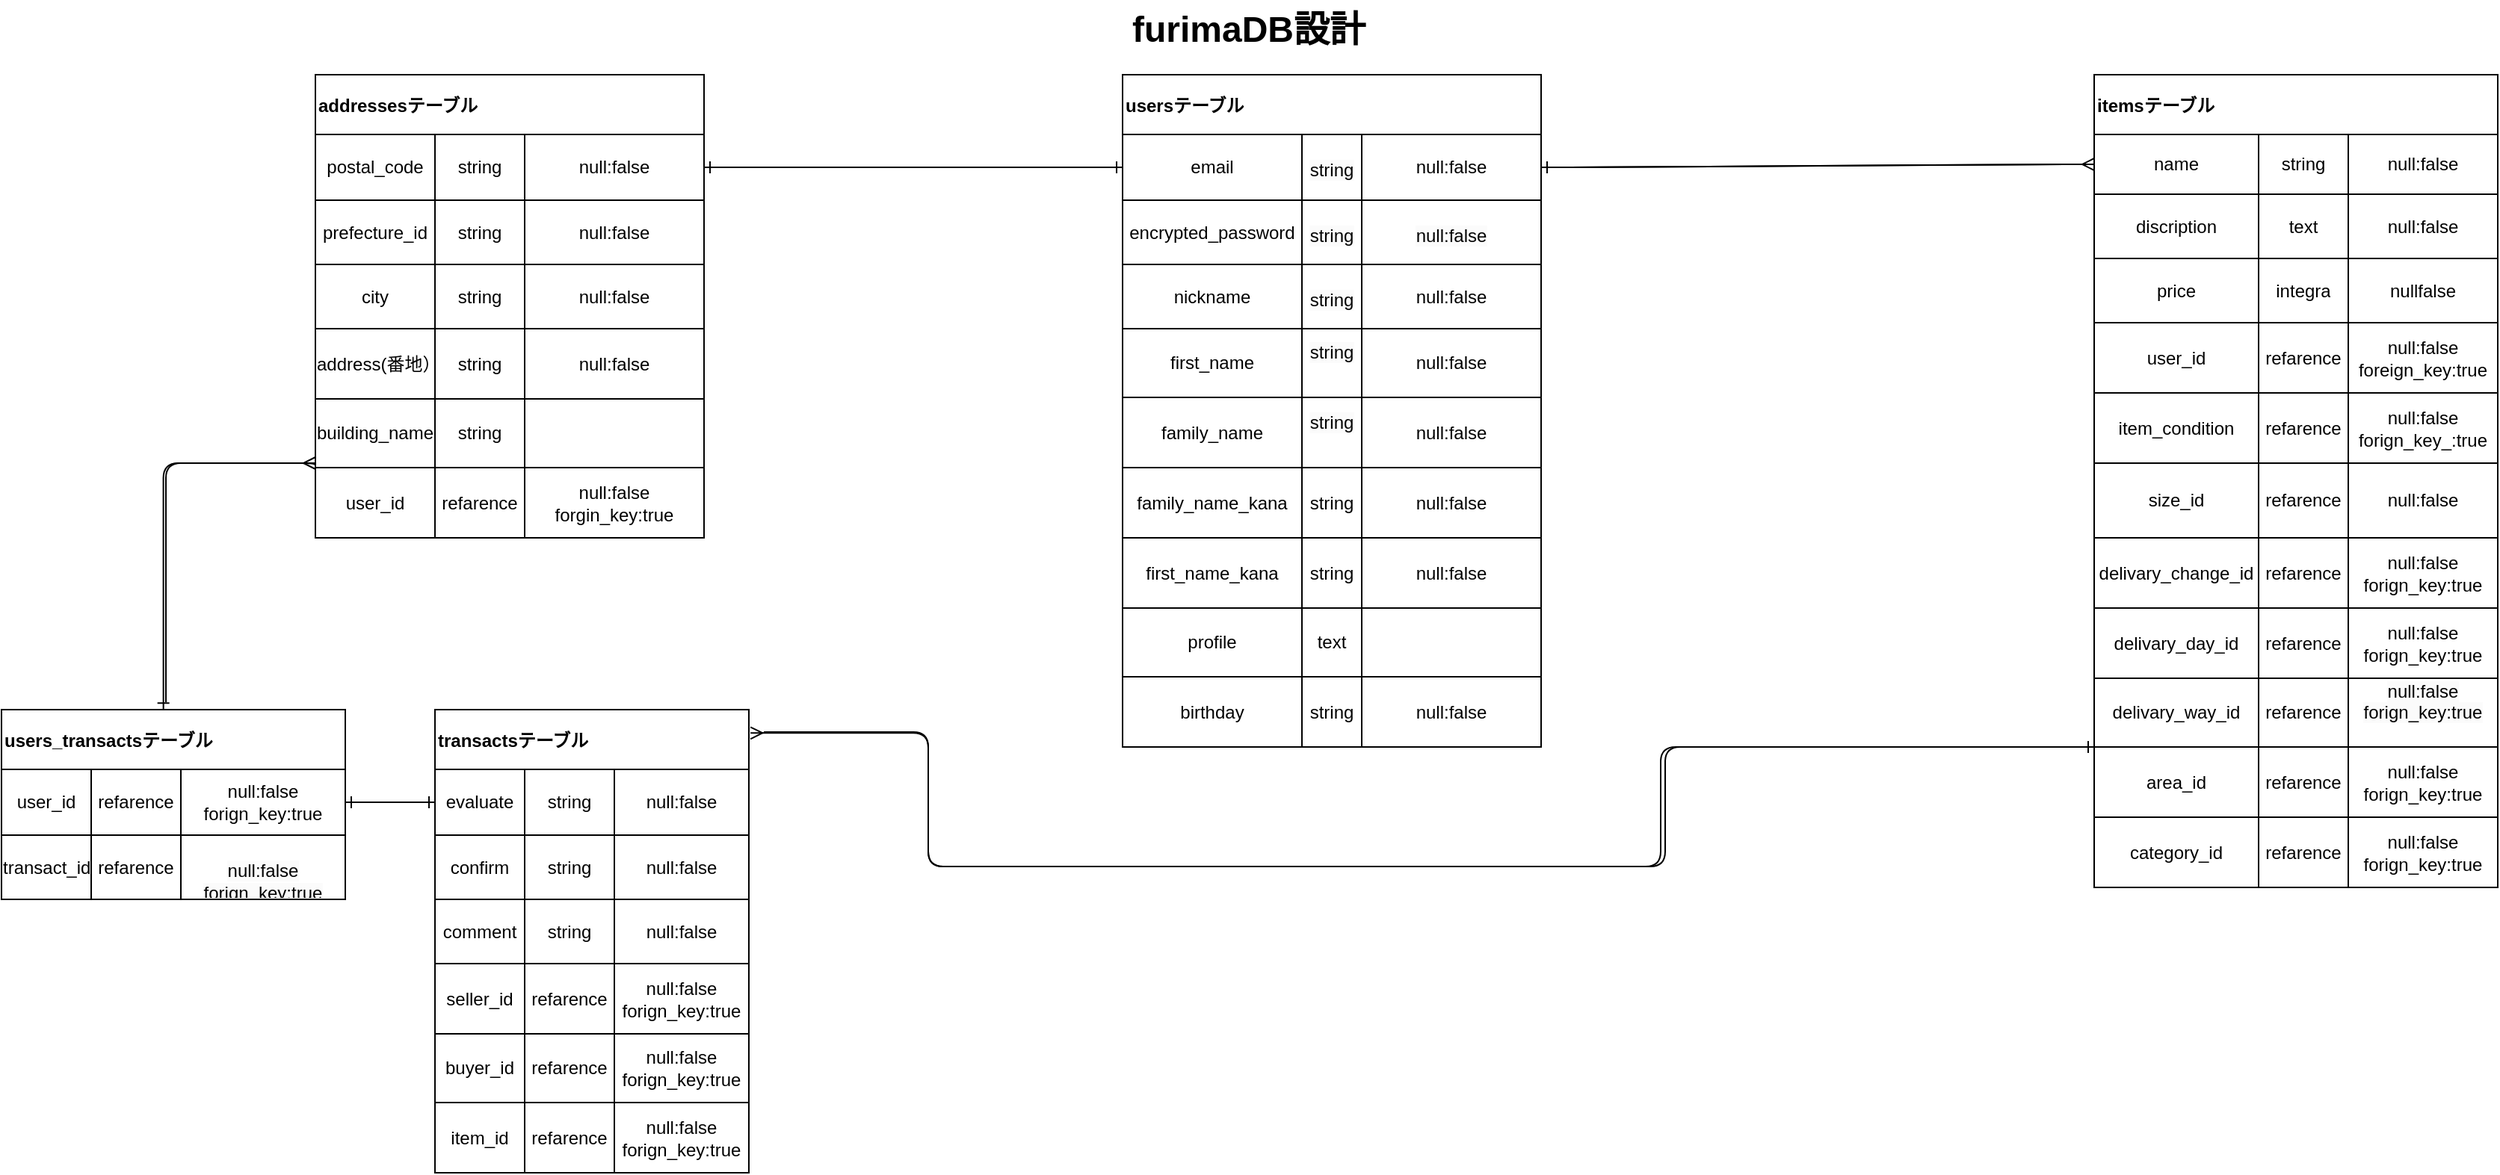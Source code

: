 <mxfile>
    <diagram id="fxU1jM9mdacjZr4v6jLx" name="ページ1">
        <mxGraphModel dx="1643" dy="443" grid="1" gridSize="10" guides="1" tooltips="1" connect="1" arrows="1" fold="1" page="1" pageScale="1" pageWidth="827" pageHeight="1169" math="0" shadow="0">
            <root>
                <mxCell id="0"/>
                <mxCell id="1" parent="0"/>
                <mxCell id="2" value="usersテーブル" style="shape=table;startSize=40;container=1;collapsible=0;childLayout=tableLayout;fontStyle=1;align=left;swimlaneFillColor=none;fontSize=12;" parent="1" vertex="1">
                    <mxGeometry x="280" y="160" width="280" height="170" as="geometry"/>
                </mxCell>
                <mxCell id="7" value="" style="shape=tableRow;horizontal=0;startSize=0;swimlaneHead=0;swimlaneBody=0;top=0;left=0;bottom=0;right=0;collapsible=0;dropTarget=0;fillColor=none;points=[[0,0.5],[1,0.5]];portConstraint=eastwest;fontSize=12;" parent="2" vertex="1">
                    <mxGeometry y="40" width="280" height="44" as="geometry"/>
                </mxCell>
                <mxCell id="8" value="email" style="shape=partialRectangle;html=1;whiteSpace=wrap;connectable=0;fillColor=none;top=0;left=0;bottom=0;right=0;overflow=hidden;fontSize=12;" parent="7" vertex="1">
                    <mxGeometry width="120" height="44" as="geometry">
                        <mxRectangle width="120" height="44" as="alternateBounds"/>
                    </mxGeometry>
                </mxCell>
                <mxCell id="9" value="&#10;&lt;span style=&quot;color: rgb(0, 0, 0); font-family: Helvetica; font-size: 12px; font-style: normal; font-variant-ligatures: normal; font-variant-caps: normal; font-weight: 400; letter-spacing: normal; orphans: 2; text-align: center; text-indent: 0px; text-transform: none; widows: 2; word-spacing: 0px; -webkit-text-stroke-width: 0px; background-color: rgb(251, 251, 251); text-decoration-thickness: initial; text-decoration-style: initial; text-decoration-color: initial; float: none; display: inline !important;&quot;&gt;string&lt;/span&gt;&#10;&#10;" style="shape=partialRectangle;html=1;whiteSpace=wrap;connectable=0;fillColor=none;top=0;left=0;bottom=0;right=0;overflow=hidden;fontSize=12;" parent="7" vertex="1">
                    <mxGeometry x="120" width="40" height="44" as="geometry">
                        <mxRectangle width="40" height="44" as="alternateBounds"/>
                    </mxGeometry>
                </mxCell>
                <mxCell id="10" value="null:false" style="shape=partialRectangle;html=1;whiteSpace=wrap;connectable=0;fillColor=none;top=0;left=0;bottom=0;right=0;overflow=hidden;fontSize=12;" parent="7" vertex="1">
                    <mxGeometry x="160" width="120" height="44" as="geometry">
                        <mxRectangle width="120" height="44" as="alternateBounds"/>
                    </mxGeometry>
                </mxCell>
                <mxCell id="11" value="" style="shape=tableRow;horizontal=0;startSize=0;swimlaneHead=0;swimlaneBody=0;top=0;left=0;bottom=0;right=0;collapsible=0;dropTarget=0;fillColor=none;points=[[0,0.5],[1,0.5]];portConstraint=eastwest;fontSize=12;" parent="2" vertex="1">
                    <mxGeometry y="84" width="280" height="43" as="geometry"/>
                </mxCell>
                <mxCell id="12" value="encrypted_password" style="shape=partialRectangle;html=1;whiteSpace=wrap;connectable=0;fillColor=none;top=0;left=0;bottom=0;right=0;overflow=hidden;fontSize=12;" parent="11" vertex="1">
                    <mxGeometry width="120" height="43" as="geometry">
                        <mxRectangle width="120" height="43" as="alternateBounds"/>
                    </mxGeometry>
                </mxCell>
                <mxCell id="13" value="&#10;&lt;span style=&quot;color: rgb(0, 0, 0); font-family: Helvetica; font-size: 12px; font-style: normal; font-variant-ligatures: normal; font-variant-caps: normal; font-weight: 400; letter-spacing: normal; orphans: 2; text-align: center; text-indent: 0px; text-transform: none; widows: 2; word-spacing: 0px; -webkit-text-stroke-width: 0px; background-color: rgb(251, 251, 251); text-decoration-thickness: initial; text-decoration-style: initial; text-decoration-color: initial; float: none; display: inline !important;&quot;&gt;string&lt;/span&gt;&#10;&#10;" style="shape=partialRectangle;html=1;whiteSpace=wrap;connectable=0;fillColor=none;top=0;left=0;bottom=0;right=0;overflow=hidden;fontSize=12;" parent="11" vertex="1">
                    <mxGeometry x="120" width="40" height="43" as="geometry">
                        <mxRectangle width="40" height="43" as="alternateBounds"/>
                    </mxGeometry>
                </mxCell>
                <mxCell id="14" value="&#10;&lt;span style=&quot;color: rgb(0, 0, 0); font-family: Helvetica; font-size: 12px; font-style: normal; font-variant-ligatures: normal; font-variant-caps: normal; font-weight: 400; letter-spacing: normal; orphans: 2; text-align: center; text-indent: 0px; text-transform: none; widows: 2; word-spacing: 0px; -webkit-text-stroke-width: 0px; background-color: rgb(251, 251, 251); text-decoration-thickness: initial; text-decoration-style: initial; text-decoration-color: initial; float: none; display: inline !important;&quot;&gt;null:false&lt;/span&gt;&#10;&#10;" style="shape=partialRectangle;html=1;whiteSpace=wrap;connectable=0;fillColor=none;top=0;left=0;bottom=0;right=0;overflow=hidden;fontSize=12;" parent="11" vertex="1">
                    <mxGeometry x="160" width="120" height="43" as="geometry">
                        <mxRectangle width="120" height="43" as="alternateBounds"/>
                    </mxGeometry>
                </mxCell>
                <mxCell id="3" value="" style="shape=tableRow;horizontal=0;startSize=0;swimlaneHead=0;swimlaneBody=0;top=0;left=0;bottom=0;right=0;collapsible=0;dropTarget=0;fillColor=none;points=[[0,0.5],[1,0.5]];portConstraint=eastwest;fontSize=12;" parent="2" vertex="1">
                    <mxGeometry y="127" width="280" height="43" as="geometry"/>
                </mxCell>
                <mxCell id="4" value="nickname" style="shape=partialRectangle;html=1;whiteSpace=wrap;connectable=0;fillColor=none;top=0;left=0;bottom=0;right=0;overflow=hidden;fontSize=12;" parent="3" vertex="1">
                    <mxGeometry width="120" height="43" as="geometry">
                        <mxRectangle width="120" height="43" as="alternateBounds"/>
                    </mxGeometry>
                </mxCell>
                <mxCell id="5" value="&#10;&lt;span style=&quot;color: rgb(0, 0, 0); font-family: Helvetica; font-size: 12px; font-style: normal; font-variant-ligatures: normal; font-variant-caps: normal; font-weight: 400; letter-spacing: normal; orphans: 2; text-align: center; text-indent: 0px; text-transform: none; widows: 2; word-spacing: 0px; -webkit-text-stroke-width: 0px; background-color: rgb(251, 251, 251); text-decoration-thickness: initial; text-decoration-style: initial; text-decoration-color: initial; float: none; display: inline !important;&quot;&gt;string&lt;/span&gt;&#10;&#10;" style="shape=partialRectangle;html=1;whiteSpace=wrap;connectable=0;fillColor=none;top=0;left=0;bottom=0;right=0;overflow=hidden;fontSize=12;" parent="3" vertex="1">
                    <mxGeometry x="120" width="40" height="43" as="geometry">
                        <mxRectangle width="40" height="43" as="alternateBounds"/>
                    </mxGeometry>
                </mxCell>
                <mxCell id="6" value="null:false" style="shape=partialRectangle;html=1;whiteSpace=wrap;connectable=0;fillColor=none;top=0;left=0;bottom=0;right=0;overflow=hidden;fontSize=12;" parent="3" vertex="1">
                    <mxGeometry x="160" width="120" height="43" as="geometry">
                        <mxRectangle width="120" height="43" as="alternateBounds"/>
                    </mxGeometry>
                </mxCell>
                <mxCell id="17" value="furimaDB設計" style="text;strokeColor=none;fillColor=none;html=1;fontSize=24;fontStyle=1;verticalAlign=middle;align=center;" parent="1" vertex="1">
                    <mxGeometry x="314" y="110" width="100" height="40" as="geometry"/>
                </mxCell>
                <mxCell id="94" value="" style="childLayout=tableLayout;recursiveResize=0;shadow=0;fillColor=none;sketch=0;strokeColor=default;strokeWidth=1;fontSize=12;" parent="1" vertex="1">
                    <mxGeometry x="280" y="330" width="280" height="93" as="geometry"/>
                </mxCell>
                <mxCell id="99" style="shape=tableRow;horizontal=0;startSize=0;swimlaneHead=0;swimlaneBody=0;top=0;left=0;bottom=0;right=0;dropTarget=0;collapsible=0;recursiveResize=0;expand=0;fontStyle=0;fillColor=none;strokeColor=inherit;sketch=0;strokeWidth=1;fontSize=12;" parent="94" vertex="1">
                    <mxGeometry width="280" height="46" as="geometry"/>
                </mxCell>
                <mxCell id="100" value="first_name" style="connectable=0;recursiveResize=0;strokeColor=inherit;fillColor=none;align=center;whiteSpace=wrap;html=1;sketch=0;strokeWidth=1;fontSize=12;" parent="99" vertex="1">
                    <mxGeometry width="120" height="46" as="geometry">
                        <mxRectangle width="120" height="46" as="alternateBounds"/>
                    </mxGeometry>
                </mxCell>
                <mxCell id="101" value="&#10;&lt;span style=&quot;color: rgb(0, 0, 0); font-family: Helvetica; font-size: 12px; font-style: normal; font-variant-ligatures: normal; font-variant-caps: normal; font-weight: 400; letter-spacing: normal; orphans: 2; text-align: center; text-indent: 0px; text-transform: none; widows: 2; word-spacing: 0px; -webkit-text-stroke-width: 0px; background-color: rgb(251, 251, 251); text-decoration-thickness: initial; text-decoration-style: initial; text-decoration-color: initial; float: none; display: inline !important;&quot;&gt;string&lt;/span&gt;&#10;&#10;" style="connectable=0;recursiveResize=0;strokeColor=inherit;fillColor=none;align=center;whiteSpace=wrap;html=1;sketch=0;strokeWidth=1;fontSize=12;" parent="99" vertex="1">
                    <mxGeometry x="120" width="40" height="46" as="geometry">
                        <mxRectangle width="40" height="46" as="alternateBounds"/>
                    </mxGeometry>
                </mxCell>
                <mxCell id="102" value="null:false" style="connectable=0;recursiveResize=0;strokeColor=inherit;fillColor=none;align=center;whiteSpace=wrap;html=1;sketch=0;strokeWidth=1;fontSize=12;" parent="99" vertex="1">
                    <mxGeometry x="160" width="120" height="46" as="geometry">
                        <mxRectangle width="120" height="46" as="alternateBounds"/>
                    </mxGeometry>
                </mxCell>
                <mxCell id="103" style="shape=tableRow;horizontal=0;startSize=0;swimlaneHead=0;swimlaneBody=0;top=0;left=0;bottom=0;right=0;dropTarget=0;collapsible=0;recursiveResize=0;expand=0;fontStyle=0;fillColor=none;strokeColor=inherit;sketch=0;strokeWidth=1;fontSize=12;" parent="94" vertex="1">
                    <mxGeometry y="46" width="280" height="47" as="geometry"/>
                </mxCell>
                <mxCell id="104" value="family_name" style="connectable=0;recursiveResize=0;strokeColor=inherit;fillColor=none;align=center;whiteSpace=wrap;html=1;sketch=0;strokeWidth=1;fontSize=12;" parent="103" vertex="1">
                    <mxGeometry width="120" height="47" as="geometry">
                        <mxRectangle width="120" height="47" as="alternateBounds"/>
                    </mxGeometry>
                </mxCell>
                <mxCell id="105" value="&#10;&lt;span style=&quot;color: rgb(0, 0, 0); font-family: Helvetica; font-size: 12px; font-style: normal; font-variant-ligatures: normal; font-variant-caps: normal; font-weight: 400; letter-spacing: normal; orphans: 2; text-align: center; text-indent: 0px; text-transform: none; widows: 2; word-spacing: 0px; -webkit-text-stroke-width: 0px; background-color: rgb(251, 251, 251); text-decoration-thickness: initial; text-decoration-style: initial; text-decoration-color: initial; float: none; display: inline !important;&quot;&gt;string&lt;/span&gt;&#10;&#10;" style="connectable=0;recursiveResize=0;strokeColor=inherit;fillColor=none;align=center;whiteSpace=wrap;html=1;sketch=0;strokeWidth=1;fontSize=12;" parent="103" vertex="1">
                    <mxGeometry x="120" width="40" height="47" as="geometry">
                        <mxRectangle width="40" height="47" as="alternateBounds"/>
                    </mxGeometry>
                </mxCell>
                <mxCell id="106" value="null:false" style="connectable=0;recursiveResize=0;strokeColor=inherit;fillColor=none;align=center;whiteSpace=wrap;html=1;sketch=0;strokeWidth=1;fontSize=12;" parent="103" vertex="1">
                    <mxGeometry x="160" width="120" height="47" as="geometry">
                        <mxRectangle width="120" height="47" as="alternateBounds"/>
                    </mxGeometry>
                </mxCell>
                <mxCell id="220" value="itemsテーブル" style="shape=table;startSize=40;container=1;collapsible=0;childLayout=tableLayout;fontStyle=1;align=left;swimlaneFillColor=none;" parent="1" vertex="1">
                    <mxGeometry x="930" y="160" width="270" height="213" as="geometry"/>
                </mxCell>
                <mxCell id="221" value="" style="shape=tableRow;horizontal=0;startSize=0;swimlaneHead=0;swimlaneBody=0;top=0;left=0;bottom=0;right=0;collapsible=0;dropTarget=0;fillColor=none;points=[[0,0.5],[1,0.5]];portConstraint=eastwest;" parent="220" vertex="1">
                    <mxGeometry y="40" width="270" height="40" as="geometry"/>
                </mxCell>
                <mxCell id="222" value="name" style="shape=partialRectangle;html=1;whiteSpace=wrap;connectable=0;fillColor=none;top=0;left=0;bottom=0;right=0;overflow=hidden;" parent="221" vertex="1">
                    <mxGeometry width="110" height="40" as="geometry">
                        <mxRectangle width="110" height="40" as="alternateBounds"/>
                    </mxGeometry>
                </mxCell>
                <mxCell id="223" value="string" style="shape=partialRectangle;html=1;whiteSpace=wrap;connectable=0;fillColor=none;top=0;left=0;bottom=0;right=0;overflow=hidden;" parent="221" vertex="1">
                    <mxGeometry x="110" width="60" height="40" as="geometry">
                        <mxRectangle width="60" height="40" as="alternateBounds"/>
                    </mxGeometry>
                </mxCell>
                <mxCell id="224" value="null:false" style="shape=partialRectangle;html=1;whiteSpace=wrap;connectable=0;fillColor=none;top=0;left=0;bottom=0;right=0;overflow=hidden;" parent="221" vertex="1">
                    <mxGeometry x="170" width="100" height="40" as="geometry">
                        <mxRectangle width="100" height="40" as="alternateBounds"/>
                    </mxGeometry>
                </mxCell>
                <mxCell id="225" value="" style="shape=tableRow;horizontal=0;startSize=0;swimlaneHead=0;swimlaneBody=0;top=0;left=0;bottom=0;right=0;collapsible=0;dropTarget=0;fillColor=none;points=[[0,0.5],[1,0.5]];portConstraint=eastwest;" parent="220" vertex="1">
                    <mxGeometry y="80" width="270" height="43" as="geometry"/>
                </mxCell>
                <mxCell id="226" value="discription" style="shape=partialRectangle;html=1;whiteSpace=wrap;connectable=0;fillColor=none;top=0;left=0;bottom=0;right=0;overflow=hidden;" parent="225" vertex="1">
                    <mxGeometry width="110" height="43" as="geometry">
                        <mxRectangle width="110" height="43" as="alternateBounds"/>
                    </mxGeometry>
                </mxCell>
                <mxCell id="227" value="text" style="shape=partialRectangle;html=1;whiteSpace=wrap;connectable=0;fillColor=none;top=0;left=0;bottom=0;right=0;overflow=hidden;" parent="225" vertex="1">
                    <mxGeometry x="110" width="60" height="43" as="geometry">
                        <mxRectangle width="60" height="43" as="alternateBounds"/>
                    </mxGeometry>
                </mxCell>
                <mxCell id="228" value="null:false" style="shape=partialRectangle;html=1;whiteSpace=wrap;connectable=0;fillColor=none;top=0;left=0;bottom=0;right=0;overflow=hidden;" parent="225" vertex="1">
                    <mxGeometry x="170" width="100" height="43" as="geometry">
                        <mxRectangle width="100" height="43" as="alternateBounds"/>
                    </mxGeometry>
                </mxCell>
                <mxCell id="229" value="" style="shape=tableRow;horizontal=0;startSize=0;swimlaneHead=0;swimlaneBody=0;top=0;left=0;bottom=0;right=0;collapsible=0;dropTarget=0;fillColor=none;points=[[0,0.5],[1,0.5]];portConstraint=eastwest;" parent="220" vertex="1">
                    <mxGeometry y="123" width="270" height="43" as="geometry"/>
                </mxCell>
                <mxCell id="230" value="price" style="shape=partialRectangle;html=1;whiteSpace=wrap;connectable=0;fillColor=none;top=0;left=0;bottom=0;right=0;overflow=hidden;" parent="229" vertex="1">
                    <mxGeometry width="110" height="43" as="geometry">
                        <mxRectangle width="110" height="43" as="alternateBounds"/>
                    </mxGeometry>
                </mxCell>
                <mxCell id="231" value="integra" style="shape=partialRectangle;html=1;whiteSpace=wrap;connectable=0;fillColor=none;top=0;left=0;bottom=0;right=0;overflow=hidden;" parent="229" vertex="1">
                    <mxGeometry x="110" width="60" height="43" as="geometry">
                        <mxRectangle width="60" height="43" as="alternateBounds"/>
                    </mxGeometry>
                </mxCell>
                <mxCell id="232" value="nullfalse" style="shape=partialRectangle;html=1;whiteSpace=wrap;connectable=0;fillColor=none;top=0;left=0;bottom=0;right=0;overflow=hidden;" parent="229" vertex="1">
                    <mxGeometry x="170" width="100" height="43" as="geometry">
                        <mxRectangle width="100" height="43" as="alternateBounds"/>
                    </mxGeometry>
                </mxCell>
                <mxCell id="241" value="" style="shape=tableRow;horizontal=0;startSize=0;swimlaneHead=0;swimlaneBody=0;top=0;left=0;bottom=0;right=0;dropTarget=0;collapsible=0;recursiveResize=0;expand=0;fontStyle=0;fillColor=none;strokeColor=inherit;sketch=0;strokeWidth=1;" parent="220" vertex="1">
                    <mxGeometry y="166" width="270" height="47" as="geometry"/>
                </mxCell>
                <mxCell id="242" value="user_id" style="connectable=0;recursiveResize=0;strokeColor=inherit;fillColor=none;align=center;whiteSpace=wrap;html=1;sketch=0;strokeWidth=1;" parent="241" vertex="1">
                    <mxGeometry width="110" height="47" as="geometry">
                        <mxRectangle width="110" height="47" as="alternateBounds"/>
                    </mxGeometry>
                </mxCell>
                <mxCell id="243" value="refarence" style="connectable=0;recursiveResize=0;strokeColor=inherit;fillColor=none;align=center;whiteSpace=wrap;html=1;sketch=0;strokeWidth=1;" parent="241" vertex="1">
                    <mxGeometry x="110" width="60" height="47" as="geometry">
                        <mxRectangle width="60" height="47" as="alternateBounds"/>
                    </mxGeometry>
                </mxCell>
                <mxCell id="244" value="null:false&lt;br&gt;foreign_key:true" style="connectable=0;recursiveResize=0;strokeColor=inherit;fillColor=none;align=center;whiteSpace=wrap;html=1;sketch=0;strokeWidth=1;" parent="241" vertex="1">
                    <mxGeometry x="170" width="100" height="47" as="geometry">
                        <mxRectangle width="100" height="47" as="alternateBounds"/>
                    </mxGeometry>
                </mxCell>
                <mxCell id="246" value="addressesテーブル" style="shape=table;startSize=40;container=1;collapsible=0;childLayout=tableLayout;fontStyle=1;align=left;swimlaneFillColor=none;" parent="1" vertex="1">
                    <mxGeometry x="-260" y="160" width="260" height="170" as="geometry"/>
                </mxCell>
                <mxCell id="247" value="" style="shape=tableRow;horizontal=0;startSize=0;swimlaneHead=0;swimlaneBody=0;top=0;left=0;bottom=0;right=0;collapsible=0;dropTarget=0;fillColor=none;points=[[0,0.5],[1,0.5]];portConstraint=eastwest;" parent="246" vertex="1">
                    <mxGeometry y="40" width="260" height="44" as="geometry"/>
                </mxCell>
                <mxCell id="248" value="postal_code" style="shape=partialRectangle;html=1;whiteSpace=wrap;connectable=0;fillColor=none;top=0;left=0;bottom=0;right=0;overflow=hidden;" parent="247" vertex="1">
                    <mxGeometry width="80" height="44" as="geometry">
                        <mxRectangle width="80" height="44" as="alternateBounds"/>
                    </mxGeometry>
                </mxCell>
                <mxCell id="249" value="string" style="shape=partialRectangle;html=1;whiteSpace=wrap;connectable=0;fillColor=none;top=0;left=0;bottom=0;right=0;overflow=hidden;" parent="247" vertex="1">
                    <mxGeometry x="80" width="60" height="44" as="geometry">
                        <mxRectangle width="60" height="44" as="alternateBounds"/>
                    </mxGeometry>
                </mxCell>
                <mxCell id="250" value="null:false" style="shape=partialRectangle;html=1;whiteSpace=wrap;connectable=0;fillColor=none;top=0;left=0;bottom=0;right=0;overflow=hidden;" parent="247" vertex="1">
                    <mxGeometry x="140" width="120" height="44" as="geometry">
                        <mxRectangle width="120" height="44" as="alternateBounds"/>
                    </mxGeometry>
                </mxCell>
                <mxCell id="251" value="" style="shape=tableRow;horizontal=0;startSize=0;swimlaneHead=0;swimlaneBody=0;top=0;left=0;bottom=0;right=0;collapsible=0;dropTarget=0;fillColor=none;points=[[0,0.5],[1,0.5]];portConstraint=eastwest;" parent="246" vertex="1">
                    <mxGeometry y="84" width="260" height="43" as="geometry"/>
                </mxCell>
                <mxCell id="252" value="prefecture_id" style="shape=partialRectangle;html=1;whiteSpace=wrap;connectable=0;fillColor=none;top=0;left=0;bottom=0;right=0;overflow=hidden;" parent="251" vertex="1">
                    <mxGeometry width="80" height="43" as="geometry">
                        <mxRectangle width="80" height="43" as="alternateBounds"/>
                    </mxGeometry>
                </mxCell>
                <mxCell id="253" value="string" style="shape=partialRectangle;html=1;whiteSpace=wrap;connectable=0;fillColor=none;top=0;left=0;bottom=0;right=0;overflow=hidden;" parent="251" vertex="1">
                    <mxGeometry x="80" width="60" height="43" as="geometry">
                        <mxRectangle width="60" height="43" as="alternateBounds"/>
                    </mxGeometry>
                </mxCell>
                <mxCell id="254" value="null:false" style="shape=partialRectangle;html=1;whiteSpace=wrap;connectable=0;fillColor=none;top=0;left=0;bottom=0;right=0;overflow=hidden;" parent="251" vertex="1">
                    <mxGeometry x="140" width="120" height="43" as="geometry">
                        <mxRectangle width="120" height="43" as="alternateBounds"/>
                    </mxGeometry>
                </mxCell>
                <mxCell id="255" value="" style="shape=tableRow;horizontal=0;startSize=0;swimlaneHead=0;swimlaneBody=0;top=0;left=0;bottom=0;right=0;collapsible=0;dropTarget=0;fillColor=none;points=[[0,0.5],[1,0.5]];portConstraint=eastwest;" parent="246" vertex="1">
                    <mxGeometry y="127" width="260" height="43" as="geometry"/>
                </mxCell>
                <mxCell id="256" value="city" style="shape=partialRectangle;html=1;whiteSpace=wrap;connectable=0;fillColor=none;top=0;left=0;bottom=0;right=0;overflow=hidden;" parent="255" vertex="1">
                    <mxGeometry width="80" height="43" as="geometry">
                        <mxRectangle width="80" height="43" as="alternateBounds"/>
                    </mxGeometry>
                </mxCell>
                <mxCell id="257" value="string" style="shape=partialRectangle;html=1;whiteSpace=wrap;connectable=0;fillColor=none;top=0;left=0;bottom=0;right=0;overflow=hidden;" parent="255" vertex="1">
                    <mxGeometry x="80" width="60" height="43" as="geometry">
                        <mxRectangle width="60" height="43" as="alternateBounds"/>
                    </mxGeometry>
                </mxCell>
                <mxCell id="258" value="null:false" style="shape=partialRectangle;html=1;whiteSpace=wrap;connectable=0;fillColor=none;top=0;left=0;bottom=0;right=0;overflow=hidden;" parent="255" vertex="1">
                    <mxGeometry x="140" width="120" height="43" as="geometry">
                        <mxRectangle width="120" height="43" as="alternateBounds"/>
                    </mxGeometry>
                </mxCell>
                <mxCell id="259" value="" style="childLayout=tableLayout;recursiveResize=0;shadow=0;fillColor=none;sketch=0;strokeColor=default;strokeWidth=1;" parent="1" vertex="1">
                    <mxGeometry x="-260" y="330" width="260" height="140" as="geometry"/>
                </mxCell>
                <mxCell id="260" value="" style="shape=tableRow;horizontal=0;startSize=0;swimlaneHead=0;swimlaneBody=0;top=0;left=0;bottom=0;right=0;dropTarget=0;collapsible=0;recursiveResize=0;expand=0;fontStyle=0;fillColor=none;strokeColor=inherit;sketch=0;strokeWidth=1;" parent="259" vertex="1">
                    <mxGeometry width="260" height="47" as="geometry"/>
                </mxCell>
                <mxCell id="261" value="address(番地）" style="connectable=0;recursiveResize=0;strokeColor=inherit;fillColor=none;align=center;whiteSpace=wrap;html=1;sketch=0;strokeWidth=1;" parent="260" vertex="1">
                    <mxGeometry width="80" height="47" as="geometry">
                        <mxRectangle width="80" height="47" as="alternateBounds"/>
                    </mxGeometry>
                </mxCell>
                <mxCell id="262" value="string" style="connectable=0;recursiveResize=0;strokeColor=inherit;fillColor=none;align=center;whiteSpace=wrap;html=1;sketch=0;strokeWidth=1;" parent="260" vertex="1">
                    <mxGeometry x="80" width="60" height="47" as="geometry">
                        <mxRectangle width="60" height="47" as="alternateBounds"/>
                    </mxGeometry>
                </mxCell>
                <mxCell id="263" value="null:false" style="connectable=0;recursiveResize=0;strokeColor=inherit;fillColor=none;align=center;whiteSpace=wrap;html=1;sketch=0;strokeWidth=1;" parent="260" vertex="1">
                    <mxGeometry x="140" width="120" height="47" as="geometry">
                        <mxRectangle width="120" height="47" as="alternateBounds"/>
                    </mxGeometry>
                </mxCell>
                <mxCell id="264" style="shape=tableRow;horizontal=0;startSize=0;swimlaneHead=0;swimlaneBody=0;top=0;left=0;bottom=0;right=0;dropTarget=0;collapsible=0;recursiveResize=0;expand=0;fontStyle=0;fillColor=none;strokeColor=inherit;sketch=0;strokeWidth=1;" parent="259" vertex="1">
                    <mxGeometry y="47" width="260" height="46" as="geometry"/>
                </mxCell>
                <mxCell id="265" value="building_name" style="connectable=0;recursiveResize=0;strokeColor=inherit;fillColor=none;align=center;whiteSpace=wrap;html=1;sketch=0;strokeWidth=1;" parent="264" vertex="1">
                    <mxGeometry width="80" height="46" as="geometry">
                        <mxRectangle width="80" height="46" as="alternateBounds"/>
                    </mxGeometry>
                </mxCell>
                <mxCell id="266" value="string" style="connectable=0;recursiveResize=0;strokeColor=inherit;fillColor=none;align=center;whiteSpace=wrap;html=1;sketch=0;strokeWidth=1;" parent="264" vertex="1">
                    <mxGeometry x="80" width="60" height="46" as="geometry">
                        <mxRectangle width="60" height="46" as="alternateBounds"/>
                    </mxGeometry>
                </mxCell>
                <mxCell id="267" value="" style="connectable=0;recursiveResize=0;strokeColor=inherit;fillColor=none;align=center;whiteSpace=wrap;html=1;sketch=0;strokeWidth=1;" parent="264" vertex="1">
                    <mxGeometry x="140" width="120" height="46" as="geometry">
                        <mxRectangle width="120" height="46" as="alternateBounds"/>
                    </mxGeometry>
                </mxCell>
                <mxCell id="268" style="shape=tableRow;horizontal=0;startSize=0;swimlaneHead=0;swimlaneBody=0;top=0;left=0;bottom=0;right=0;dropTarget=0;collapsible=0;recursiveResize=0;expand=0;fontStyle=0;fillColor=none;strokeColor=inherit;sketch=0;strokeWidth=1;" parent="259" vertex="1">
                    <mxGeometry y="93" width="260" height="47" as="geometry"/>
                </mxCell>
                <mxCell id="269" value="user_id" style="connectable=0;recursiveResize=0;strokeColor=inherit;fillColor=none;align=center;whiteSpace=wrap;html=1;sketch=0;strokeWidth=1;" parent="268" vertex="1">
                    <mxGeometry width="80" height="47" as="geometry">
                        <mxRectangle width="80" height="47" as="alternateBounds"/>
                    </mxGeometry>
                </mxCell>
                <mxCell id="270" value="refarence" style="connectable=0;recursiveResize=0;strokeColor=inherit;fillColor=none;align=center;whiteSpace=wrap;html=1;sketch=0;strokeWidth=1;" parent="268" vertex="1">
                    <mxGeometry x="80" width="60" height="47" as="geometry">
                        <mxRectangle width="60" height="47" as="alternateBounds"/>
                    </mxGeometry>
                </mxCell>
                <mxCell id="271" value="null:false&lt;br&gt;forgin_key:true" style="connectable=0;recursiveResize=0;strokeColor=inherit;fillColor=none;align=center;whiteSpace=wrap;html=1;sketch=0;strokeWidth=1;" parent="268" vertex="1">
                    <mxGeometry x="140" width="120" height="47" as="geometry">
                        <mxRectangle width="120" height="47" as="alternateBounds"/>
                    </mxGeometry>
                </mxCell>
                <mxCell id="294" value="" style="edgeStyle=entityRelationEdgeStyle;fontSize=12;html=1;endArrow=ERone;endFill=1;exitX=1;exitY=0.5;exitDx=0;exitDy=0;" parent="1" source="247" target="7" edge="1">
                    <mxGeometry width="100" height="100" relative="1" as="geometry">
                        <mxPoint x="-80" y="590" as="sourcePoint"/>
                        <mxPoint x="20" y="490" as="targetPoint"/>
                    </mxGeometry>
                </mxCell>
                <mxCell id="295" value="" style="edgeStyle=entityRelationEdgeStyle;fontSize=12;html=1;endArrow=ERone;endFill=1;entryX=1;entryY=0.5;entryDx=0;entryDy=0;exitX=0;exitY=0.5;exitDx=0;exitDy=0;" parent="1" source="7" target="247" edge="1">
                    <mxGeometry width="100" height="100" relative="1" as="geometry">
                        <mxPoint x="-80" y="590" as="sourcePoint"/>
                        <mxPoint x="20" y="490" as="targetPoint"/>
                    </mxGeometry>
                </mxCell>
                <mxCell id="296" value="" style="edgeStyle=entityRelationEdgeStyle;fontSize=12;html=1;endArrow=ERone;endFill=1;entryX=1;entryY=0.5;entryDx=0;entryDy=0;exitX=0;exitY=0.5;exitDx=0;exitDy=0;" parent="1" source="221" target="7" edge="1">
                    <mxGeometry width="100" height="100" relative="1" as="geometry">
                        <mxPoint x="770" y="590" as="sourcePoint"/>
                        <mxPoint x="870" y="490" as="targetPoint"/>
                    </mxGeometry>
                </mxCell>
                <mxCell id="297" value="" style="edgeStyle=entityRelationEdgeStyle;fontSize=12;html=1;endArrow=ERmany;entryX=0;entryY=0.5;entryDx=0;entryDy=0;exitX=1;exitY=0.5;exitDx=0;exitDy=0;" parent="1" source="7" target="221" edge="1">
                    <mxGeometry width="100" height="100" relative="1" as="geometry">
                        <mxPoint x="570" y="250" as="sourcePoint"/>
                        <mxPoint x="870" y="490" as="targetPoint"/>
                    </mxGeometry>
                </mxCell>
                <mxCell id="298" style="shape=tableRow;horizontal=0;startSize=0;swimlaneHead=0;swimlaneBody=0;top=0;left=0;bottom=0;right=0;dropTarget=0;collapsible=0;recursiveResize=0;expand=0;fontStyle=0;fillColor=none;strokeColor=inherit;sketch=0;strokeWidth=1;fontSize=12;" parent="1" vertex="1">
                    <mxGeometry x="280" y="470" width="280" height="47" as="geometry"/>
                </mxCell>
                <mxCell id="302" value="transactsテーブル" style="shape=table;startSize=40;container=1;collapsible=0;childLayout=tableLayout;fontStyle=1;align=left;swimlaneFillColor=none;" vertex="1" parent="1">
                    <mxGeometry x="-180" y="585" width="210" height="170" as="geometry"/>
                </mxCell>
                <mxCell id="303" value="" style="shape=tableRow;horizontal=0;startSize=0;swimlaneHead=0;swimlaneBody=0;top=0;left=0;bottom=0;right=0;collapsible=0;dropTarget=0;fillColor=none;points=[[0,0.5],[1,0.5]];portConstraint=eastwest;" vertex="1" parent="302">
                    <mxGeometry y="40" width="210" height="44" as="geometry"/>
                </mxCell>
                <mxCell id="304" value="evaluate" style="shape=partialRectangle;html=1;whiteSpace=wrap;connectable=0;fillColor=none;top=0;left=0;bottom=0;right=0;overflow=hidden;" vertex="1" parent="303">
                    <mxGeometry width="60" height="44" as="geometry">
                        <mxRectangle width="60" height="44" as="alternateBounds"/>
                    </mxGeometry>
                </mxCell>
                <mxCell id="305" value="string" style="shape=partialRectangle;html=1;whiteSpace=wrap;connectable=0;fillColor=none;top=0;left=0;bottom=0;right=0;overflow=hidden;" vertex="1" parent="303">
                    <mxGeometry x="60" width="60" height="44" as="geometry">
                        <mxRectangle width="60" height="44" as="alternateBounds"/>
                    </mxGeometry>
                </mxCell>
                <mxCell id="306" value="null:false" style="shape=partialRectangle;html=1;whiteSpace=wrap;connectable=0;fillColor=none;top=0;left=0;bottom=0;right=0;overflow=hidden;" vertex="1" parent="303">
                    <mxGeometry x="120" width="90" height="44" as="geometry">
                        <mxRectangle width="90" height="44" as="alternateBounds"/>
                    </mxGeometry>
                </mxCell>
                <mxCell id="307" value="" style="shape=tableRow;horizontal=0;startSize=0;swimlaneHead=0;swimlaneBody=0;top=0;left=0;bottom=0;right=0;collapsible=0;dropTarget=0;fillColor=none;points=[[0,0.5],[1,0.5]];portConstraint=eastwest;" vertex="1" parent="302">
                    <mxGeometry y="84" width="210" height="43" as="geometry"/>
                </mxCell>
                <mxCell id="308" value="confirm" style="shape=partialRectangle;html=1;whiteSpace=wrap;connectable=0;fillColor=none;top=0;left=0;bottom=0;right=0;overflow=hidden;" vertex="1" parent="307">
                    <mxGeometry width="60" height="43" as="geometry">
                        <mxRectangle width="60" height="43" as="alternateBounds"/>
                    </mxGeometry>
                </mxCell>
                <mxCell id="309" value="string" style="shape=partialRectangle;html=1;whiteSpace=wrap;connectable=0;fillColor=none;top=0;left=0;bottom=0;right=0;overflow=hidden;" vertex="1" parent="307">
                    <mxGeometry x="60" width="60" height="43" as="geometry">
                        <mxRectangle width="60" height="43" as="alternateBounds"/>
                    </mxGeometry>
                </mxCell>
                <mxCell id="310" value="null:false" style="shape=partialRectangle;html=1;whiteSpace=wrap;connectable=0;fillColor=none;top=0;left=0;bottom=0;right=0;overflow=hidden;" vertex="1" parent="307">
                    <mxGeometry x="120" width="90" height="43" as="geometry">
                        <mxRectangle width="90" height="43" as="alternateBounds"/>
                    </mxGeometry>
                </mxCell>
                <mxCell id="311" value="" style="shape=tableRow;horizontal=0;startSize=0;swimlaneHead=0;swimlaneBody=0;top=0;left=0;bottom=0;right=0;collapsible=0;dropTarget=0;fillColor=none;points=[[0,0.5],[1,0.5]];portConstraint=eastwest;" vertex="1" parent="302">
                    <mxGeometry y="127" width="210" height="43" as="geometry"/>
                </mxCell>
                <mxCell id="312" value="comment" style="shape=partialRectangle;html=1;whiteSpace=wrap;connectable=0;fillColor=none;top=0;left=0;bottom=0;right=0;overflow=hidden;" vertex="1" parent="311">
                    <mxGeometry width="60" height="43" as="geometry">
                        <mxRectangle width="60" height="43" as="alternateBounds"/>
                    </mxGeometry>
                </mxCell>
                <mxCell id="313" value="string" style="shape=partialRectangle;html=1;whiteSpace=wrap;connectable=0;fillColor=none;top=0;left=0;bottom=0;right=0;overflow=hidden;" vertex="1" parent="311">
                    <mxGeometry x="60" width="60" height="43" as="geometry">
                        <mxRectangle width="60" height="43" as="alternateBounds"/>
                    </mxGeometry>
                </mxCell>
                <mxCell id="314" value="null:false" style="shape=partialRectangle;html=1;whiteSpace=wrap;connectable=0;fillColor=none;top=0;left=0;bottom=0;right=0;overflow=hidden;" vertex="1" parent="311">
                    <mxGeometry x="120" width="90" height="43" as="geometry">
                        <mxRectangle width="90" height="43" as="alternateBounds"/>
                    </mxGeometry>
                </mxCell>
                <mxCell id="315" value="" style="childLayout=tableLayout;recursiveResize=0;shadow=0;fillColor=none;sketch=0;strokeColor=default;strokeWidth=1;" vertex="1" parent="1">
                    <mxGeometry x="930" y="373" width="270" height="144" as="geometry"/>
                </mxCell>
                <mxCell id="316" value="" style="shape=tableRow;horizontal=0;startSize=0;swimlaneHead=0;swimlaneBody=0;top=0;left=0;bottom=0;right=0;dropTarget=0;collapsible=0;recursiveResize=0;expand=0;fontStyle=0;fillColor=none;strokeColor=inherit;sketch=0;strokeWidth=1;" vertex="1" parent="315">
                    <mxGeometry width="270" height="47" as="geometry"/>
                </mxCell>
                <mxCell id="317" value="item_condition" style="connectable=0;recursiveResize=0;strokeColor=inherit;fillColor=none;align=center;whiteSpace=wrap;html=1;sketch=0;strokeWidth=1;" vertex="1" parent="316">
                    <mxGeometry width="110" height="47" as="geometry">
                        <mxRectangle width="110" height="47" as="alternateBounds"/>
                    </mxGeometry>
                </mxCell>
                <mxCell id="318" value="refarence" style="connectable=0;recursiveResize=0;strokeColor=inherit;fillColor=none;align=center;whiteSpace=wrap;html=1;sketch=0;strokeWidth=1;" vertex="1" parent="316">
                    <mxGeometry x="110" width="60" height="47" as="geometry">
                        <mxRectangle width="60" height="47" as="alternateBounds"/>
                    </mxGeometry>
                </mxCell>
                <mxCell id="319" value="null:false&lt;br&gt;forign_key_:true" style="connectable=0;recursiveResize=0;strokeColor=inherit;fillColor=none;align=center;whiteSpace=wrap;html=1;sketch=0;strokeWidth=1;" vertex="1" parent="316">
                    <mxGeometry x="170" width="100" height="47" as="geometry">
                        <mxRectangle width="100" height="47" as="alternateBounds"/>
                    </mxGeometry>
                </mxCell>
                <mxCell id="320" style="shape=tableRow;horizontal=0;startSize=0;swimlaneHead=0;swimlaneBody=0;top=0;left=0;bottom=0;right=0;dropTarget=0;collapsible=0;recursiveResize=0;expand=0;fontStyle=0;fillColor=none;strokeColor=inherit;sketch=0;strokeWidth=1;" vertex="1" parent="315">
                    <mxGeometry y="47" width="270" height="50" as="geometry"/>
                </mxCell>
                <mxCell id="321" value="size_id" style="connectable=0;recursiveResize=0;strokeColor=inherit;fillColor=none;align=center;whiteSpace=wrap;html=1;sketch=0;strokeWidth=1;" vertex="1" parent="320">
                    <mxGeometry width="110" height="50" as="geometry">
                        <mxRectangle width="110" height="50" as="alternateBounds"/>
                    </mxGeometry>
                </mxCell>
                <mxCell id="322" value="refarence" style="connectable=0;recursiveResize=0;strokeColor=inherit;fillColor=none;align=center;whiteSpace=wrap;html=1;sketch=0;strokeWidth=1;" vertex="1" parent="320">
                    <mxGeometry x="110" width="60" height="50" as="geometry">
                        <mxRectangle width="60" height="50" as="alternateBounds"/>
                    </mxGeometry>
                </mxCell>
                <mxCell id="323" value="null:false" style="connectable=0;recursiveResize=0;strokeColor=inherit;fillColor=none;align=center;whiteSpace=wrap;html=1;sketch=0;strokeWidth=1;" vertex="1" parent="320">
                    <mxGeometry x="170" width="100" height="50" as="geometry">
                        <mxRectangle width="100" height="50" as="alternateBounds"/>
                    </mxGeometry>
                </mxCell>
                <mxCell id="324" style="shape=tableRow;horizontal=0;startSize=0;swimlaneHead=0;swimlaneBody=0;top=0;left=0;bottom=0;right=0;dropTarget=0;collapsible=0;recursiveResize=0;expand=0;fontStyle=0;fillColor=none;strokeColor=inherit;sketch=0;strokeWidth=1;" vertex="1" parent="315">
                    <mxGeometry y="97" width="270" height="47" as="geometry"/>
                </mxCell>
                <mxCell id="325" value="delivary_change_id" style="connectable=0;recursiveResize=0;strokeColor=inherit;fillColor=none;align=center;whiteSpace=wrap;html=1;sketch=0;strokeWidth=1;" vertex="1" parent="324">
                    <mxGeometry width="110" height="47" as="geometry">
                        <mxRectangle width="110" height="47" as="alternateBounds"/>
                    </mxGeometry>
                </mxCell>
                <mxCell id="326" value="refarence" style="connectable=0;recursiveResize=0;strokeColor=inherit;fillColor=none;align=center;whiteSpace=wrap;html=1;sketch=0;strokeWidth=1;" vertex="1" parent="324">
                    <mxGeometry x="110" width="60" height="47" as="geometry">
                        <mxRectangle width="60" height="47" as="alternateBounds"/>
                    </mxGeometry>
                </mxCell>
                <mxCell id="327" value="null:false&lt;br&gt;forign_key:true" style="connectable=0;recursiveResize=0;strokeColor=inherit;fillColor=none;align=center;whiteSpace=wrap;html=1;sketch=0;strokeWidth=1;" vertex="1" parent="324">
                    <mxGeometry x="170" width="100" height="47" as="geometry">
                        <mxRectangle width="100" height="47" as="alternateBounds"/>
                    </mxGeometry>
                </mxCell>
                <mxCell id="329" value="" style="childLayout=tableLayout;recursiveResize=0;shadow=0;fillColor=none;sketch=0;strokeColor=default;strokeWidth=1;" vertex="1" parent="1">
                    <mxGeometry x="930" y="517" width="270" height="187" as="geometry"/>
                </mxCell>
                <mxCell id="330" value="" style="shape=tableRow;horizontal=0;startSize=0;swimlaneHead=0;swimlaneBody=0;top=0;left=0;bottom=0;right=0;dropTarget=0;collapsible=0;recursiveResize=0;expand=0;fontStyle=0;fillColor=none;strokeColor=inherit;sketch=0;strokeWidth=1;" vertex="1" parent="329">
                    <mxGeometry width="270" height="47" as="geometry"/>
                </mxCell>
                <mxCell id="331" value="delivary_day_id" style="connectable=0;recursiveResize=0;strokeColor=inherit;fillColor=none;align=center;whiteSpace=wrap;html=1;sketch=0;strokeWidth=1;" vertex="1" parent="330">
                    <mxGeometry width="110" height="47" as="geometry">
                        <mxRectangle width="110" height="47" as="alternateBounds"/>
                    </mxGeometry>
                </mxCell>
                <mxCell id="332" value="refarence" style="connectable=0;recursiveResize=0;strokeColor=inherit;fillColor=none;align=center;whiteSpace=wrap;html=1;sketch=0;strokeWidth=1;" vertex="1" parent="330">
                    <mxGeometry x="110" width="60" height="47" as="geometry">
                        <mxRectangle width="60" height="47" as="alternateBounds"/>
                    </mxGeometry>
                </mxCell>
                <mxCell id="333" value="null:false&lt;br style=&quot;border-color: var(--border-color);&quot;&gt;forign_key:true" style="connectable=0;recursiveResize=0;strokeColor=inherit;fillColor=none;align=center;whiteSpace=wrap;html=1;sketch=0;strokeWidth=1;" vertex="1" parent="330">
                    <mxGeometry x="170" width="100" height="47" as="geometry">
                        <mxRectangle width="100" height="47" as="alternateBounds"/>
                    </mxGeometry>
                </mxCell>
                <mxCell id="334" style="shape=tableRow;horizontal=0;startSize=0;swimlaneHead=0;swimlaneBody=0;top=0;left=0;bottom=0;right=0;dropTarget=0;collapsible=0;recursiveResize=0;expand=0;fontStyle=0;fillColor=none;strokeColor=inherit;sketch=0;strokeWidth=1;" vertex="1" parent="329">
                    <mxGeometry y="47" width="270" height="46" as="geometry"/>
                </mxCell>
                <mxCell id="335" value="delivary_way_id" style="connectable=0;recursiveResize=0;strokeColor=inherit;fillColor=none;align=center;whiteSpace=wrap;html=1;sketch=0;strokeWidth=1;" vertex="1" parent="334">
                    <mxGeometry width="110" height="46" as="geometry">
                        <mxRectangle width="110" height="46" as="alternateBounds"/>
                    </mxGeometry>
                </mxCell>
                <mxCell id="336" value="refarence" style="connectable=0;recursiveResize=0;strokeColor=inherit;fillColor=none;align=center;whiteSpace=wrap;html=1;sketch=0;strokeWidth=1;" vertex="1" parent="334">
                    <mxGeometry x="110" width="60" height="46" as="geometry">
                        <mxRectangle width="60" height="46" as="alternateBounds"/>
                    </mxGeometry>
                </mxCell>
                <mxCell id="337" value="&#10;&lt;span style=&quot;color: rgb(0, 0, 0); font-family: Helvetica; font-size: 12px; font-style: normal; font-variant-ligatures: normal; font-variant-caps: normal; font-weight: 400; letter-spacing: normal; orphans: 2; text-align: center; text-indent: 0px; text-transform: none; widows: 2; word-spacing: 0px; -webkit-text-stroke-width: 0px; background-color: rgb(251, 251, 251); text-decoration-thickness: initial; text-decoration-style: initial; text-decoration-color: initial; float: none; display: inline !important;&quot;&gt;null:false&lt;/span&gt;&lt;br style=&quot;border-color: var(--border-color); color: rgb(0, 0, 0); font-family: Helvetica; font-size: 12px; font-style: normal; font-variant-ligatures: normal; font-variant-caps: normal; font-weight: 400; letter-spacing: normal; orphans: 2; text-align: center; text-indent: 0px; text-transform: none; widows: 2; word-spacing: 0px; -webkit-text-stroke-width: 0px; background-color: rgb(251, 251, 251); text-decoration-thickness: initial; text-decoration-style: initial; text-decoration-color: initial;&quot;&gt;&lt;span style=&quot;color: rgb(0, 0, 0); font-family: Helvetica; font-size: 12px; font-style: normal; font-variant-ligatures: normal; font-variant-caps: normal; font-weight: 400; letter-spacing: normal; orphans: 2; text-align: center; text-indent: 0px; text-transform: none; widows: 2; word-spacing: 0px; -webkit-text-stroke-width: 0px; background-color: rgb(251, 251, 251); text-decoration-thickness: initial; text-decoration-style: initial; text-decoration-color: initial; float: none; display: inline !important;&quot;&gt;forign_key:true&lt;/span&gt;&#10;&#10;" style="connectable=0;recursiveResize=0;strokeColor=inherit;fillColor=none;align=center;whiteSpace=wrap;html=1;sketch=0;strokeWidth=1;" vertex="1" parent="334">
                    <mxGeometry x="170" width="100" height="46" as="geometry">
                        <mxRectangle width="100" height="46" as="alternateBounds"/>
                    </mxGeometry>
                </mxCell>
                <mxCell id="338" style="shape=tableRow;horizontal=0;startSize=0;swimlaneHead=0;swimlaneBody=0;top=0;left=0;bottom=0;right=0;dropTarget=0;collapsible=0;recursiveResize=0;expand=0;fontStyle=0;fillColor=none;strokeColor=inherit;sketch=0;strokeWidth=1;" vertex="1" parent="329">
                    <mxGeometry y="93" width="270" height="47" as="geometry"/>
                </mxCell>
                <mxCell id="339" value="area_id" style="connectable=0;recursiveResize=0;strokeColor=inherit;fillColor=none;align=center;whiteSpace=wrap;html=1;sketch=0;strokeWidth=1;" vertex="1" parent="338">
                    <mxGeometry width="110" height="47" as="geometry">
                        <mxRectangle width="110" height="47" as="alternateBounds"/>
                    </mxGeometry>
                </mxCell>
                <mxCell id="340" value="refarence" style="connectable=0;recursiveResize=0;strokeColor=inherit;fillColor=none;align=center;whiteSpace=wrap;html=1;sketch=0;strokeWidth=1;" vertex="1" parent="338">
                    <mxGeometry x="110" width="60" height="47" as="geometry">
                        <mxRectangle width="60" height="47" as="alternateBounds"/>
                    </mxGeometry>
                </mxCell>
                <mxCell id="341" value="null:false&lt;br style=&quot;border-color: var(--border-color);&quot;&gt;forign_key:true" style="connectable=0;recursiveResize=0;strokeColor=inherit;fillColor=none;align=center;whiteSpace=wrap;html=1;sketch=0;strokeWidth=1;" vertex="1" parent="338">
                    <mxGeometry x="170" width="100" height="47" as="geometry">
                        <mxRectangle width="100" height="47" as="alternateBounds"/>
                    </mxGeometry>
                </mxCell>
                <mxCell id="350" value="" style="shape=tableRow;horizontal=0;startSize=0;swimlaneHead=0;swimlaneBody=0;top=0;left=0;bottom=0;right=0;dropTarget=0;collapsible=0;recursiveResize=0;expand=0;fontStyle=0;fillColor=none;strokeColor=inherit;sketch=0;strokeWidth=1;" vertex="1" parent="329">
                    <mxGeometry y="140" width="270" height="47" as="geometry"/>
                </mxCell>
                <mxCell id="351" value="category_id" style="connectable=0;recursiveResize=0;strokeColor=inherit;fillColor=none;align=center;whiteSpace=wrap;html=1;sketch=0;strokeWidth=1;" vertex="1" parent="350">
                    <mxGeometry width="110" height="47" as="geometry">
                        <mxRectangle width="110" height="47" as="alternateBounds"/>
                    </mxGeometry>
                </mxCell>
                <mxCell id="352" value="refarence" style="connectable=0;recursiveResize=0;strokeColor=inherit;fillColor=none;align=center;whiteSpace=wrap;html=1;sketch=0;strokeWidth=1;" vertex="1" parent="350">
                    <mxGeometry x="110" width="60" height="47" as="geometry">
                        <mxRectangle width="60" height="47" as="alternateBounds"/>
                    </mxGeometry>
                </mxCell>
                <mxCell id="353" value="null:false&lt;br style=&quot;border-color: var(--border-color);&quot;&gt;forign_key:true" style="connectable=0;recursiveResize=0;strokeColor=inherit;fillColor=none;align=center;whiteSpace=wrap;html=1;sketch=0;strokeWidth=1;" vertex="1" parent="350">
                    <mxGeometry x="170" width="100" height="47" as="geometry">
                        <mxRectangle width="100" height="47" as="alternateBounds"/>
                    </mxGeometry>
                </mxCell>
                <mxCell id="371" value="" style="childLayout=tableLayout;recursiveResize=0;shadow=0;fillColor=none;sketch=0;strokeColor=default;strokeWidth=1;" vertex="1" parent="1">
                    <mxGeometry x="280" y="470" width="280" height="140" as="geometry"/>
                </mxCell>
                <mxCell id="372" value="" style="shape=tableRow;horizontal=0;startSize=0;swimlaneHead=0;swimlaneBody=0;top=0;left=0;bottom=0;right=0;dropTarget=0;collapsible=0;recursiveResize=0;expand=0;fontStyle=0;fillColor=none;strokeColor=inherit;sketch=0;strokeWidth=1;" vertex="1" parent="371">
                    <mxGeometry width="280" height="47" as="geometry"/>
                </mxCell>
                <mxCell id="373" value="first_name_kana" style="connectable=0;recursiveResize=0;strokeColor=inherit;fillColor=none;align=center;whiteSpace=wrap;html=1;sketch=0;strokeWidth=1;" vertex="1" parent="372">
                    <mxGeometry width="120" height="47" as="geometry">
                        <mxRectangle width="120" height="47" as="alternateBounds"/>
                    </mxGeometry>
                </mxCell>
                <mxCell id="374" value="string" style="connectable=0;recursiveResize=0;strokeColor=inherit;fillColor=none;align=center;whiteSpace=wrap;html=1;sketch=0;strokeWidth=1;" vertex="1" parent="372">
                    <mxGeometry x="120" width="40" height="47" as="geometry">
                        <mxRectangle width="40" height="47" as="alternateBounds"/>
                    </mxGeometry>
                </mxCell>
                <mxCell id="375" value="null:false" style="connectable=0;recursiveResize=0;strokeColor=inherit;fillColor=none;align=center;whiteSpace=wrap;html=1;sketch=0;strokeWidth=1;" vertex="1" parent="372">
                    <mxGeometry x="160" width="120" height="47" as="geometry">
                        <mxRectangle width="120" height="47" as="alternateBounds"/>
                    </mxGeometry>
                </mxCell>
                <mxCell id="376" style="shape=tableRow;horizontal=0;startSize=0;swimlaneHead=0;swimlaneBody=0;top=0;left=0;bottom=0;right=0;dropTarget=0;collapsible=0;recursiveResize=0;expand=0;fontStyle=0;fillColor=none;strokeColor=inherit;sketch=0;strokeWidth=1;" vertex="1" parent="371">
                    <mxGeometry y="47" width="280" height="46" as="geometry"/>
                </mxCell>
                <mxCell id="377" value="profile" style="connectable=0;recursiveResize=0;strokeColor=inherit;fillColor=none;align=center;whiteSpace=wrap;html=1;sketch=0;strokeWidth=1;" vertex="1" parent="376">
                    <mxGeometry width="120" height="46" as="geometry">
                        <mxRectangle width="120" height="46" as="alternateBounds"/>
                    </mxGeometry>
                </mxCell>
                <mxCell id="378" value="text" style="connectable=0;recursiveResize=0;strokeColor=inherit;fillColor=none;align=center;whiteSpace=wrap;html=1;sketch=0;strokeWidth=1;" vertex="1" parent="376">
                    <mxGeometry x="120" width="40" height="46" as="geometry">
                        <mxRectangle width="40" height="46" as="alternateBounds"/>
                    </mxGeometry>
                </mxCell>
                <mxCell id="379" value="" style="connectable=0;recursiveResize=0;strokeColor=inherit;fillColor=none;align=center;whiteSpace=wrap;html=1;sketch=0;strokeWidth=1;" vertex="1" parent="376">
                    <mxGeometry x="160" width="120" height="46" as="geometry">
                        <mxRectangle width="120" height="46" as="alternateBounds"/>
                    </mxGeometry>
                </mxCell>
                <mxCell id="380" style="shape=tableRow;horizontal=0;startSize=0;swimlaneHead=0;swimlaneBody=0;top=0;left=0;bottom=0;right=0;dropTarget=0;collapsible=0;recursiveResize=0;expand=0;fontStyle=0;fillColor=none;strokeColor=inherit;sketch=0;strokeWidth=1;" vertex="1" parent="371">
                    <mxGeometry y="93" width="280" height="47" as="geometry"/>
                </mxCell>
                <mxCell id="381" value="birthday" style="connectable=0;recursiveResize=0;strokeColor=inherit;fillColor=none;align=center;whiteSpace=wrap;html=1;sketch=0;strokeWidth=1;" vertex="1" parent="380">
                    <mxGeometry width="120" height="47" as="geometry">
                        <mxRectangle width="120" height="47" as="alternateBounds"/>
                    </mxGeometry>
                </mxCell>
                <mxCell id="382" value="string" style="connectable=0;recursiveResize=0;strokeColor=inherit;fillColor=none;align=center;whiteSpace=wrap;html=1;sketch=0;strokeWidth=1;" vertex="1" parent="380">
                    <mxGeometry x="120" width="40" height="47" as="geometry">
                        <mxRectangle width="40" height="47" as="alternateBounds"/>
                    </mxGeometry>
                </mxCell>
                <mxCell id="383" value="null:false" style="connectable=0;recursiveResize=0;strokeColor=inherit;fillColor=none;align=center;whiteSpace=wrap;html=1;sketch=0;strokeWidth=1;" vertex="1" parent="380">
                    <mxGeometry x="160" width="120" height="47" as="geometry">
                        <mxRectangle width="120" height="47" as="alternateBounds"/>
                    </mxGeometry>
                </mxCell>
                <mxCell id="301" value="null:false" style="connectable=0;recursiveResize=0;strokeColor=inherit;fillColor=none;align=center;whiteSpace=wrap;html=1;sketch=0;strokeWidth=1;fontSize=12;" parent="1" vertex="1">
                    <mxGeometry x="440" y="423" width="120" height="47" as="geometry">
                        <mxRectangle width="120" height="47" as="alternateBounds"/>
                    </mxGeometry>
                </mxCell>
                <mxCell id="300" value="string" style="connectable=0;recursiveResize=0;strokeColor=inherit;fillColor=none;align=center;whiteSpace=wrap;html=1;sketch=0;strokeWidth=1;fontSize=12;" parent="1" vertex="1">
                    <mxGeometry x="400" y="423" width="40" height="47" as="geometry">
                        <mxRectangle width="60" height="47" as="alternateBounds"/>
                    </mxGeometry>
                </mxCell>
                <mxCell id="299" value="family_name_kana" style="connectable=0;recursiveResize=0;strokeColor=inherit;fillColor=none;align=center;whiteSpace=wrap;html=1;sketch=0;strokeWidth=1;fontSize=12;" parent="1" vertex="1">
                    <mxGeometry x="280" y="423" width="120" height="47" as="geometry">
                        <mxRectangle width="100" height="47" as="alternateBounds"/>
                    </mxGeometry>
                </mxCell>
                <mxCell id="396" value="" style="childLayout=tableLayout;recursiveResize=0;shadow=0;fillColor=none;sketch=0;strokeColor=default;strokeWidth=1;" vertex="1" parent="1">
                    <mxGeometry x="-180" y="755" width="210" height="140" as="geometry"/>
                </mxCell>
                <mxCell id="397" value="" style="shape=tableRow;horizontal=0;startSize=0;swimlaneHead=0;swimlaneBody=0;top=0;left=0;bottom=0;right=0;dropTarget=0;collapsible=0;recursiveResize=0;expand=0;fontStyle=0;fillColor=none;strokeColor=inherit;sketch=0;strokeWidth=1;" vertex="1" parent="396">
                    <mxGeometry width="210" height="47" as="geometry"/>
                </mxCell>
                <mxCell id="398" value="seller_id" style="connectable=0;recursiveResize=0;strokeColor=inherit;fillColor=none;align=center;whiteSpace=wrap;html=1;sketch=0;strokeWidth=1;" vertex="1" parent="397">
                    <mxGeometry width="60" height="47" as="geometry">
                        <mxRectangle width="60" height="47" as="alternateBounds"/>
                    </mxGeometry>
                </mxCell>
                <mxCell id="399" value="refarence" style="connectable=0;recursiveResize=0;strokeColor=inherit;fillColor=none;align=center;whiteSpace=wrap;html=1;sketch=0;strokeWidth=1;" vertex="1" parent="397">
                    <mxGeometry x="60" width="60" height="47" as="geometry">
                        <mxRectangle width="60" height="47" as="alternateBounds"/>
                    </mxGeometry>
                </mxCell>
                <mxCell id="400" value="null:false&lt;br style=&quot;border-color: var(--border-color);&quot;&gt;forign_key:true" style="connectable=0;recursiveResize=0;strokeColor=inherit;fillColor=none;align=center;whiteSpace=wrap;html=1;sketch=0;strokeWidth=1;" vertex="1" parent="397">
                    <mxGeometry x="120" width="90" height="47" as="geometry">
                        <mxRectangle width="90" height="47" as="alternateBounds"/>
                    </mxGeometry>
                </mxCell>
                <mxCell id="401" style="shape=tableRow;horizontal=0;startSize=0;swimlaneHead=0;swimlaneBody=0;top=0;left=0;bottom=0;right=0;dropTarget=0;collapsible=0;recursiveResize=0;expand=0;fontStyle=0;fillColor=none;strokeColor=inherit;sketch=0;strokeWidth=1;" vertex="1" parent="396">
                    <mxGeometry y="47" width="210" height="46" as="geometry"/>
                </mxCell>
                <mxCell id="402" value="buyer_id" style="connectable=0;recursiveResize=0;strokeColor=inherit;fillColor=none;align=center;whiteSpace=wrap;html=1;sketch=0;strokeWidth=1;" vertex="1" parent="401">
                    <mxGeometry width="60" height="46" as="geometry">
                        <mxRectangle width="60" height="46" as="alternateBounds"/>
                    </mxGeometry>
                </mxCell>
                <mxCell id="403" value="refarence" style="connectable=0;recursiveResize=0;strokeColor=inherit;fillColor=none;align=center;whiteSpace=wrap;html=1;sketch=0;strokeWidth=1;" vertex="1" parent="401">
                    <mxGeometry x="60" width="60" height="46" as="geometry">
                        <mxRectangle width="60" height="46" as="alternateBounds"/>
                    </mxGeometry>
                </mxCell>
                <mxCell id="404" value="null:false&lt;br style=&quot;border-color: var(--border-color);&quot;&gt;forign_key:true" style="connectable=0;recursiveResize=0;strokeColor=inherit;fillColor=none;align=center;whiteSpace=wrap;html=1;sketch=0;strokeWidth=1;" vertex="1" parent="401">
                    <mxGeometry x="120" width="90" height="46" as="geometry">
                        <mxRectangle width="90" height="46" as="alternateBounds"/>
                    </mxGeometry>
                </mxCell>
                <mxCell id="405" style="shape=tableRow;horizontal=0;startSize=0;swimlaneHead=0;swimlaneBody=0;top=0;left=0;bottom=0;right=0;dropTarget=0;collapsible=0;recursiveResize=0;expand=0;fontStyle=0;fillColor=none;strokeColor=inherit;sketch=0;strokeWidth=1;" vertex="1" parent="396">
                    <mxGeometry y="93" width="210" height="47" as="geometry"/>
                </mxCell>
                <mxCell id="406" value="item_id" style="connectable=0;recursiveResize=0;strokeColor=inherit;fillColor=none;align=center;whiteSpace=wrap;html=1;sketch=0;strokeWidth=1;" vertex="1" parent="405">
                    <mxGeometry width="60" height="47" as="geometry">
                        <mxRectangle width="60" height="47" as="alternateBounds"/>
                    </mxGeometry>
                </mxCell>
                <mxCell id="407" value="refarence" style="connectable=0;recursiveResize=0;strokeColor=inherit;fillColor=none;align=center;whiteSpace=wrap;html=1;sketch=0;strokeWidth=1;" vertex="1" parent="405">
                    <mxGeometry x="60" width="60" height="47" as="geometry">
                        <mxRectangle width="60" height="47" as="alternateBounds"/>
                    </mxGeometry>
                </mxCell>
                <mxCell id="408" value="null:false&lt;br style=&quot;border-color: var(--border-color);&quot;&gt;forign_key:true" style="connectable=0;recursiveResize=0;strokeColor=inherit;fillColor=none;align=center;whiteSpace=wrap;html=1;sketch=0;strokeWidth=1;" vertex="1" parent="405">
                    <mxGeometry x="120" width="90" height="47" as="geometry">
                        <mxRectangle width="90" height="47" as="alternateBounds"/>
                    </mxGeometry>
                </mxCell>
                <mxCell id="409" value="users_transactsテーブル" style="shape=table;startSize=40;container=1;collapsible=0;childLayout=tableLayout;fontStyle=1;align=left;swimlaneFillColor=none;" vertex="1" parent="1">
                    <mxGeometry x="-470" y="585" width="230" height="127" as="geometry"/>
                </mxCell>
                <mxCell id="410" value="" style="shape=tableRow;horizontal=0;startSize=0;swimlaneHead=0;swimlaneBody=0;top=0;left=0;bottom=0;right=0;collapsible=0;dropTarget=0;fillColor=none;points=[[0,0.5],[1,0.5]];portConstraint=eastwest;" vertex="1" parent="409">
                    <mxGeometry y="40" width="230" height="44" as="geometry"/>
                </mxCell>
                <mxCell id="411" value="user_id" style="shape=partialRectangle;html=1;whiteSpace=wrap;connectable=0;fillColor=none;top=0;left=0;bottom=0;right=0;overflow=hidden;" vertex="1" parent="410">
                    <mxGeometry width="60" height="44" as="geometry">
                        <mxRectangle width="60" height="44" as="alternateBounds"/>
                    </mxGeometry>
                </mxCell>
                <mxCell id="412" value="refarence" style="shape=partialRectangle;html=1;whiteSpace=wrap;connectable=0;fillColor=none;top=0;left=0;bottom=0;right=0;overflow=hidden;" vertex="1" parent="410">
                    <mxGeometry x="60" width="60" height="44" as="geometry">
                        <mxRectangle width="60" height="44" as="alternateBounds"/>
                    </mxGeometry>
                </mxCell>
                <mxCell id="413" value="null:false&lt;br style=&quot;border-color: var(--border-color);&quot;&gt;forign_key:true" style="shape=partialRectangle;html=1;whiteSpace=wrap;connectable=0;fillColor=none;top=0;left=0;bottom=0;right=0;overflow=hidden;" vertex="1" parent="410">
                    <mxGeometry x="120" width="110" height="44" as="geometry">
                        <mxRectangle width="110" height="44" as="alternateBounds"/>
                    </mxGeometry>
                </mxCell>
                <mxCell id="414" value="" style="shape=tableRow;horizontal=0;startSize=0;swimlaneHead=0;swimlaneBody=0;top=0;left=0;bottom=0;right=0;collapsible=0;dropTarget=0;fillColor=none;points=[[0,0.5],[1,0.5]];portConstraint=eastwest;" vertex="1" parent="409">
                    <mxGeometry y="84" width="230" height="43" as="geometry"/>
                </mxCell>
                <mxCell id="415" value="transact_id" style="shape=partialRectangle;html=1;whiteSpace=wrap;connectable=0;fillColor=none;top=0;left=0;bottom=0;right=0;overflow=hidden;" vertex="1" parent="414">
                    <mxGeometry width="60" height="43" as="geometry">
                        <mxRectangle width="60" height="43" as="alternateBounds"/>
                    </mxGeometry>
                </mxCell>
                <mxCell id="416" value="refarence" style="shape=partialRectangle;html=1;whiteSpace=wrap;connectable=0;fillColor=none;top=0;left=0;bottom=0;right=0;overflow=hidden;" vertex="1" parent="414">
                    <mxGeometry x="60" width="60" height="43" as="geometry">
                        <mxRectangle width="60" height="43" as="alternateBounds"/>
                    </mxGeometry>
                </mxCell>
                <mxCell id="417" value="&#10;&lt;span style=&quot;color: rgb(0, 0, 0); font-family: Helvetica; font-size: 12px; font-style: normal; font-variant-ligatures: normal; font-variant-caps: normal; font-weight: 400; letter-spacing: normal; orphans: 2; text-align: center; text-indent: 0px; text-transform: none; widows: 2; word-spacing: 0px; -webkit-text-stroke-width: 0px; background-color: rgb(251, 251, 251); text-decoration-thickness: initial; text-decoration-style: initial; text-decoration-color: initial; float: none; display: inline !important;&quot;&gt;null:false&lt;/span&gt;&lt;br style=&quot;border-color: var(--border-color); color: rgb(0, 0, 0); font-family: Helvetica; font-size: 12px; font-style: normal; font-variant-ligatures: normal; font-variant-caps: normal; font-weight: 400; letter-spacing: normal; orphans: 2; text-align: center; text-indent: 0px; text-transform: none; widows: 2; word-spacing: 0px; -webkit-text-stroke-width: 0px; background-color: rgb(251, 251, 251); text-decoration-thickness: initial; text-decoration-style: initial; text-decoration-color: initial;&quot;&gt;&lt;span style=&quot;color: rgb(0, 0, 0); font-family: Helvetica; font-size: 12px; font-style: normal; font-variant-ligatures: normal; font-variant-caps: normal; font-weight: 400; letter-spacing: normal; orphans: 2; text-align: center; text-indent: 0px; text-transform: none; widows: 2; word-spacing: 0px; -webkit-text-stroke-width: 0px; background-color: rgb(251, 251, 251); text-decoration-thickness: initial; text-decoration-style: initial; text-decoration-color: initial; float: none; display: inline !important;&quot;&gt;forign_key:true&lt;/span&gt;&#10;&#10;" style="shape=partialRectangle;html=1;whiteSpace=wrap;connectable=0;fillColor=none;top=0;left=0;bottom=0;right=0;overflow=hidden;" vertex="1" parent="414">
                    <mxGeometry x="120" width="110" height="43" as="geometry">
                        <mxRectangle width="110" height="43" as="alternateBounds"/>
                    </mxGeometry>
                </mxCell>
                <mxCell id="423" value="" style="edgeStyle=entityRelationEdgeStyle;fontSize=12;html=1;endArrow=ERone;endFill=1;entryX=1;entryY=0.5;entryDx=0;entryDy=0;exitX=0;exitY=0.5;exitDx=0;exitDy=0;" edge="1" parent="1" source="303" target="410">
                    <mxGeometry width="100" height="100" relative="1" as="geometry">
                        <mxPoint x="-210" y="690" as="sourcePoint"/>
                        <mxPoint x="10" y="650" as="targetPoint"/>
                    </mxGeometry>
                </mxCell>
                <mxCell id="424" value="" style="edgeStyle=entityRelationEdgeStyle;fontSize=12;html=1;endArrow=ERone;endFill=1;entryX=0;entryY=0.5;entryDx=0;entryDy=0;" edge="1" parent="1" source="410" target="303">
                    <mxGeometry width="100" height="100" relative="1" as="geometry">
                        <mxPoint x="-90" y="750" as="sourcePoint"/>
                        <mxPoint x="10" y="650" as="targetPoint"/>
                    </mxGeometry>
                </mxCell>
                <mxCell id="426" value="" style="edgeStyle=orthogonalEdgeStyle;fontSize=12;html=1;endArrow=ERmany;entryX=1.005;entryY=0.092;entryDx=0;entryDy=0;entryPerimeter=0;exitX=0;exitY=1;exitDx=0;exitDy=0;" edge="1" parent="1" source="334" target="302">
                    <mxGeometry width="100" height="100" relative="1" as="geometry">
                        <mxPoint x="642.667" y="610" as="sourcePoint"/>
                        <mxPoint x="190" y="550" as="targetPoint"/>
                        <Array as="points">
                            <mxPoint x="643" y="610"/>
                            <mxPoint x="643" y="690"/>
                            <mxPoint x="150" y="690"/>
                            <mxPoint x="150" y="601"/>
                        </Array>
                    </mxGeometry>
                </mxCell>
                <mxCell id="427" value="" style="edgeStyle=orthogonalEdgeStyle;fontSize=12;html=1;endArrow=ERone;endFill=1;entryX=0;entryY=0;entryDx=0;entryDy=0;" edge="1" parent="1" target="338">
                    <mxGeometry width="100" height="100" relative="1" as="geometry">
                        <mxPoint x="40" y="600" as="sourcePoint"/>
                        <mxPoint x="950" y="550" as="targetPoint"/>
                        <Array as="points">
                            <mxPoint x="150" y="600"/>
                            <mxPoint x="150" y="690"/>
                            <mxPoint x="640" y="690"/>
                            <mxPoint x="640" y="610"/>
                        </Array>
                    </mxGeometry>
                </mxCell>
                <mxCell id="432" value="" style="edgeStyle=orthogonalEdgeStyle;fontSize=12;html=1;endArrow=ERone;endFill=1;entryX=0.471;entryY=-0.003;entryDx=0;entryDy=0;entryPerimeter=0;exitX=0;exitY=1;exitDx=0;exitDy=0;" edge="1" parent="1" source="264" target="409">
                    <mxGeometry width="100" height="100" relative="1" as="geometry">
                        <mxPoint x="-380" y="420" as="sourcePoint"/>
                        <mxPoint x="-360" y="580" as="targetPoint"/>
                        <Array as="points">
                            <mxPoint x="-260" y="420"/>
                            <mxPoint x="-362" y="420"/>
                        </Array>
                    </mxGeometry>
                </mxCell>
                <mxCell id="433" value="" style="edgeStyle=orthogonalEdgeStyle;fontSize=12;html=1;endArrow=ERmany;" edge="1" parent="1">
                    <mxGeometry width="100" height="100" relative="1" as="geometry">
                        <mxPoint x="-360" y="580" as="sourcePoint"/>
                        <mxPoint x="-260" y="420" as="targetPoint"/>
                        <Array as="points">
                            <mxPoint x="-360" y="570"/>
                            <mxPoint x="-360" y="420"/>
                        </Array>
                    </mxGeometry>
                </mxCell>
            </root>
        </mxGraphModel>
    </diagram>
</mxfile>